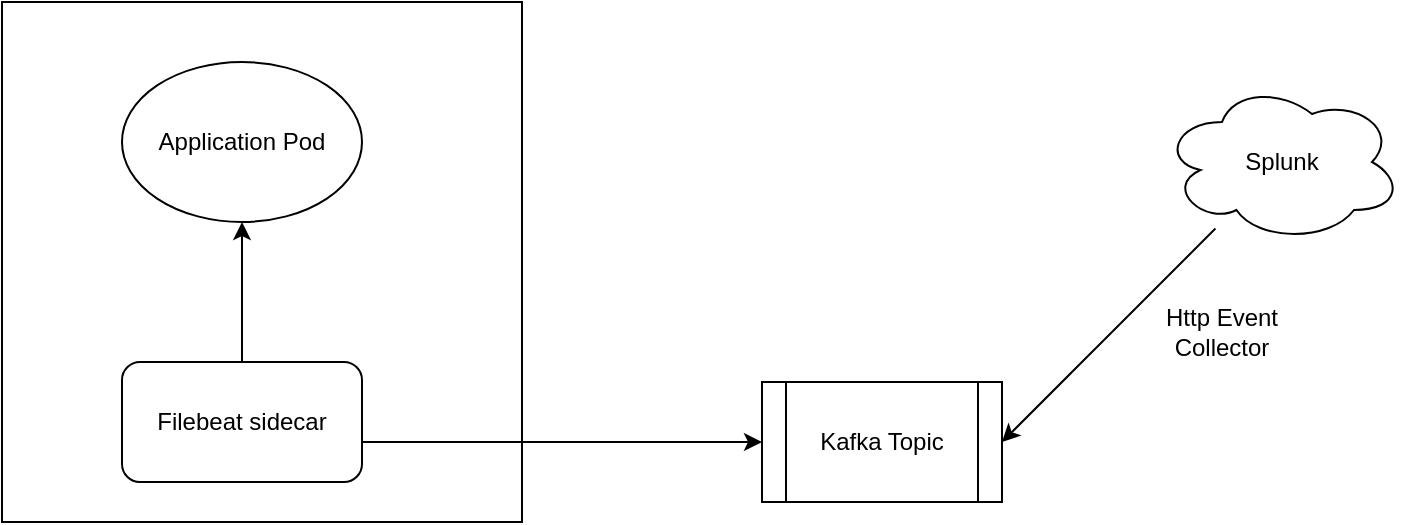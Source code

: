 <mxfile version="21.2.1" type="github">
  <diagram name="Page-1" id="Y9GVue9kunwHjuSPntpu">
    <mxGraphModel dx="1050" dy="534" grid="1" gridSize="10" guides="1" tooltips="1" connect="1" arrows="1" fold="1" page="1" pageScale="1" pageWidth="850" pageHeight="1100" math="0" shadow="0">
      <root>
        <mxCell id="0" />
        <mxCell id="1" parent="0" />
        <mxCell id="WonQVL3cczmdcyacldwc-2" value="" style="whiteSpace=wrap;html=1;aspect=fixed;" vertex="1" parent="1">
          <mxGeometry x="100" y="50" width="260" height="260" as="geometry" />
        </mxCell>
        <mxCell id="WonQVL3cczmdcyacldwc-1" value="&lt;div&gt;Application Pod&lt;br&gt;&lt;/div&gt;" style="ellipse;whiteSpace=wrap;html=1;" vertex="1" parent="1">
          <mxGeometry x="160" y="80" width="120" height="80" as="geometry" />
        </mxCell>
        <mxCell id="WonQVL3cczmdcyacldwc-3" value="Filebeat sidecar" style="rounded=1;whiteSpace=wrap;html=1;" vertex="1" parent="1">
          <mxGeometry x="160" y="230" width="120" height="60" as="geometry" />
        </mxCell>
        <mxCell id="WonQVL3cczmdcyacldwc-4" value="Splunk" style="ellipse;shape=cloud;whiteSpace=wrap;html=1;" vertex="1" parent="1">
          <mxGeometry x="680" y="90" width="120" height="80" as="geometry" />
        </mxCell>
        <mxCell id="WonQVL3cczmdcyacldwc-6" value="" style="endArrow=classic;html=1;rounded=0;entryX=0.5;entryY=1;entryDx=0;entryDy=0;exitX=0.5;exitY=0;exitDx=0;exitDy=0;" edge="1" parent="1" source="WonQVL3cczmdcyacldwc-3" target="WonQVL3cczmdcyacldwc-1">
          <mxGeometry width="50" height="50" relative="1" as="geometry">
            <mxPoint x="210" y="240" as="sourcePoint" />
            <mxPoint x="260" y="190" as="targetPoint" />
          </mxGeometry>
        </mxCell>
        <mxCell id="WonQVL3cczmdcyacldwc-8" value="Kafka Topic" style="shape=process;whiteSpace=wrap;html=1;backgroundOutline=1;" vertex="1" parent="1">
          <mxGeometry x="480" y="240" width="120" height="60" as="geometry" />
        </mxCell>
        <mxCell id="WonQVL3cczmdcyacldwc-9" value="" style="endArrow=classic;html=1;rounded=0;entryX=0;entryY=0.5;entryDx=0;entryDy=0;" edge="1" parent="1" target="WonQVL3cczmdcyacldwc-8">
          <mxGeometry width="50" height="50" relative="1" as="geometry">
            <mxPoint x="280" y="270" as="sourcePoint" />
            <mxPoint x="330" y="220" as="targetPoint" />
          </mxGeometry>
        </mxCell>
        <mxCell id="WonQVL3cczmdcyacldwc-10" value="" style="endArrow=classic;html=1;rounded=0;entryX=1;entryY=0.5;entryDx=0;entryDy=0;" edge="1" parent="1" source="WonQVL3cczmdcyacldwc-4" target="WonQVL3cczmdcyacldwc-8">
          <mxGeometry width="50" height="50" relative="1" as="geometry">
            <mxPoint x="710" y="260" as="sourcePoint" />
            <mxPoint x="610" y="270" as="targetPoint" />
          </mxGeometry>
        </mxCell>
        <mxCell id="WonQVL3cczmdcyacldwc-13" value="Http Event Collector" style="text;html=1;strokeColor=none;fillColor=none;align=center;verticalAlign=middle;whiteSpace=wrap;rounded=0;" vertex="1" parent="1">
          <mxGeometry x="680" y="200" width="60" height="30" as="geometry" />
        </mxCell>
      </root>
    </mxGraphModel>
  </diagram>
</mxfile>
